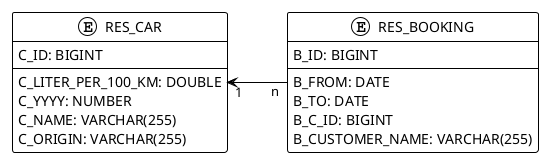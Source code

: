 @startuml

!theme plain
left to right direction
skinparam linetype polyline

entity RES_BOOKING {
   B_ID: BIGINT
   --
   B_FROM: DATE
   B_TO: DATE
   B_C_ID: BIGINT
   B_CUSTOMER_NAME: VARCHAR(255)
}

entity RES_CAR {
   C_ID: BIGINT
   --
   C_LITER_PER_100_KM: DOUBLE
   C_YYYY: NUMBER
   C_NAME: VARCHAR(255)
   C_ORIGIN: VARCHAR(255)
}

RES_CAR "1" <-- "n" RES_BOOKING

@enduml

